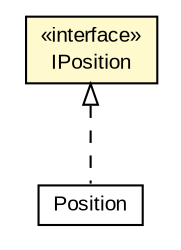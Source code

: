 #!/usr/local/bin/dot
#
# Class diagram 
# Generated by UMLGraph version R5_6-24-gf6e263 (http://www.umlgraph.org/)
#

digraph G {
	edge [fontname="arial",fontsize=10,labelfontname="arial",labelfontsize=10];
	node [fontname="arial",fontsize=10,shape=plaintext];
	nodesep=0.25;
	ranksep=0.5;
	// org.osmdroid.api.IPosition
	c47856 [label=<<table title="org.osmdroid.api.IPosition" border="0" cellborder="1" cellspacing="0" cellpadding="2" port="p" bgcolor="lemonChiffon" href="./IPosition.html">
		<tr><td><table border="0" cellspacing="0" cellpadding="1">
<tr><td align="center" balign="center"> &#171;interface&#187; </td></tr>
<tr><td align="center" balign="center"> IPosition </td></tr>
		</table></td></tr>
		</table>>, URL="./IPosition.html", fontname="arial", fontcolor="black", fontsize=10.0];
	// org.osmdroid.util.Position
	c47879 [label=<<table title="org.osmdroid.util.Position" border="0" cellborder="1" cellspacing="0" cellpadding="2" port="p" href="../util/Position.html">
		<tr><td><table border="0" cellspacing="0" cellpadding="1">
<tr><td align="center" balign="center"> Position </td></tr>
		</table></td></tr>
		</table>>, URL="../util/Position.html", fontname="arial", fontcolor="black", fontsize=10.0];
	//org.osmdroid.util.Position implements org.osmdroid.api.IPosition
	c47856:p -> c47879:p [dir=back,arrowtail=empty,style=dashed];
}

